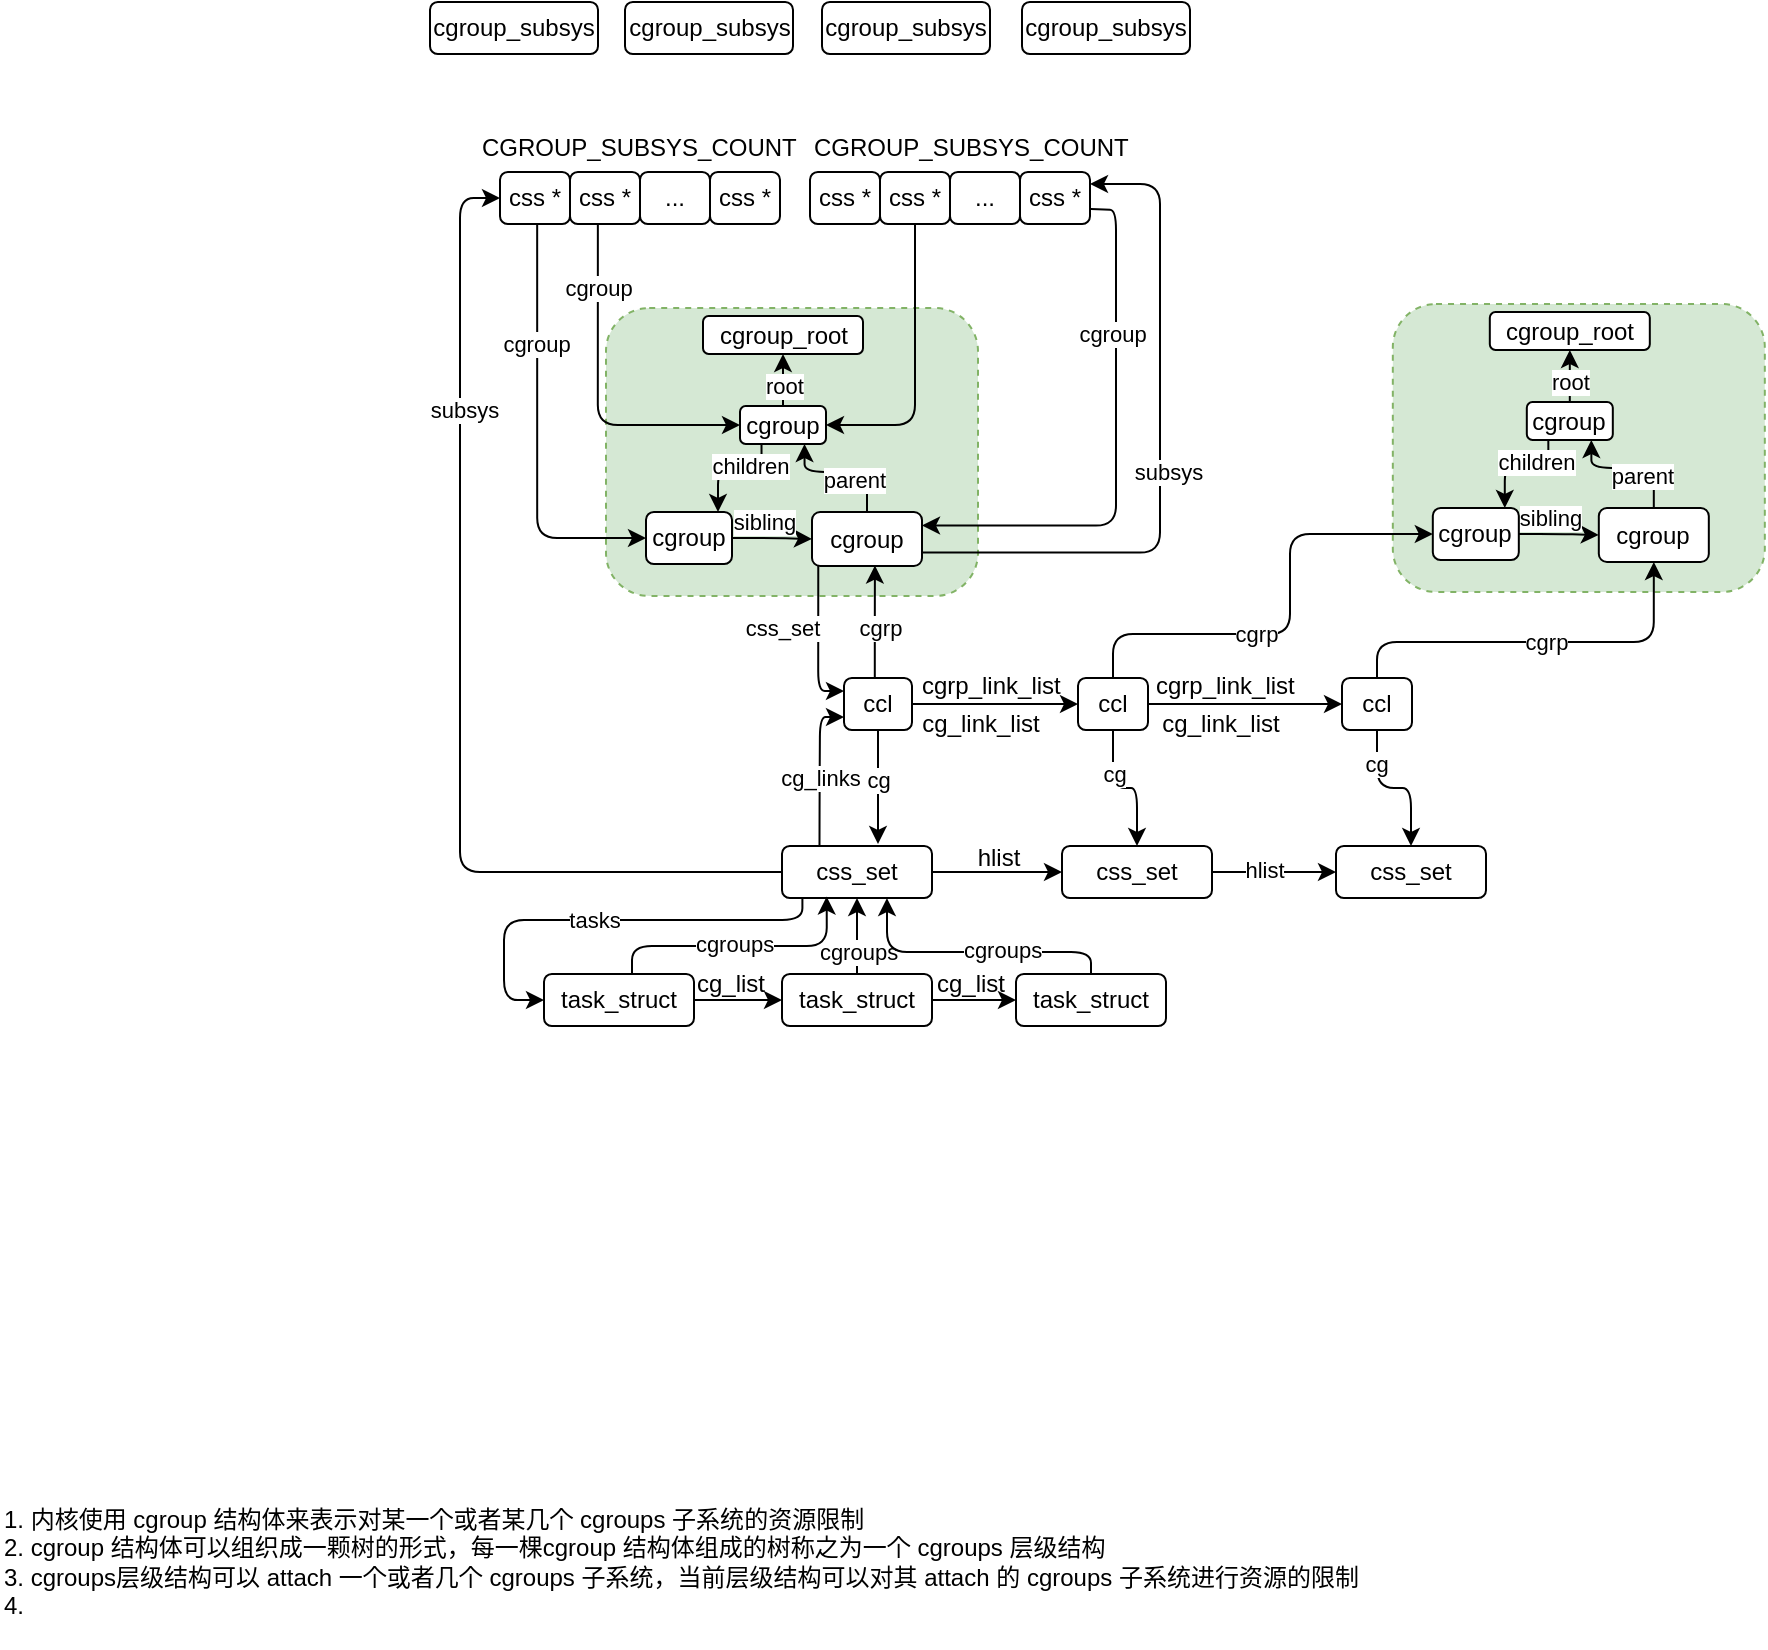 <mxfile version="22.1.18" type="github">
  <diagram name="第 1 页" id="1sTqLYYf4km9OQXEMfxo">
    <mxGraphModel dx="1434" dy="912" grid="0" gridSize="10" guides="1" tooltips="1" connect="1" arrows="1" fold="1" page="0" pageScale="1" pageWidth="827" pageHeight="1169" math="0" shadow="0">
      <root>
        <mxCell id="0" />
        <mxCell id="1" parent="0" />
        <mxCell id="Ngx6iaga4DdsrcoKr7fE-33" value="" style="rounded=1;whiteSpace=wrap;html=1;fillColor=#d5e8d4;dashed=1;strokeColor=#82b366;" vertex="1" parent="1">
          <mxGeometry x="605.41" y="-158" width="186" height="144" as="geometry" />
        </mxCell>
        <mxCell id="dMPjOtFgpPPqgFT5n9wA-119" value="" style="rounded=1;whiteSpace=wrap;html=1;fillColor=#d5e8d4;dashed=1;strokeColor=#82b366;" parent="1" vertex="1">
          <mxGeometry x="212" y="-156" width="186" height="144" as="geometry" />
        </mxCell>
        <mxCell id="dMPjOtFgpPPqgFT5n9wA-11" style="edgeStyle=orthogonalEdgeStyle;rounded=1;orthogonalLoop=1;jettySize=auto;html=1;entryX=0;entryY=0.5;entryDx=0;entryDy=0;" parent="1" source="dMPjOtFgpPPqgFT5n9wA-1" target="dMPjOtFgpPPqgFT5n9wA-2" edge="1">
          <mxGeometry relative="1" as="geometry" />
        </mxCell>
        <mxCell id="dMPjOtFgpPPqgFT5n9wA-1" value="task_struct" style="rounded=1;whiteSpace=wrap;html=1;" parent="1" vertex="1">
          <mxGeometry x="181" y="177" width="75" height="26" as="geometry" />
        </mxCell>
        <mxCell id="dMPjOtFgpPPqgFT5n9wA-5" style="edgeStyle=orthogonalEdgeStyle;rounded=1;orthogonalLoop=1;jettySize=auto;html=1;entryX=0.5;entryY=1;entryDx=0;entryDy=0;" parent="1" source="dMPjOtFgpPPqgFT5n9wA-2" target="dMPjOtFgpPPqgFT5n9wA-4" edge="1">
          <mxGeometry relative="1" as="geometry" />
        </mxCell>
        <mxCell id="dMPjOtFgpPPqgFT5n9wA-8" value="cgroups" style="edgeLabel;html=1;align=center;verticalAlign=middle;resizable=0;points=[];rounded=1;" parent="dMPjOtFgpPPqgFT5n9wA-5" vertex="1" connectable="0">
          <mxGeometry x="-0.444" relative="1" as="geometry">
            <mxPoint as="offset" />
          </mxGeometry>
        </mxCell>
        <mxCell id="dMPjOtFgpPPqgFT5n9wA-12" style="edgeStyle=orthogonalEdgeStyle;rounded=1;orthogonalLoop=1;jettySize=auto;html=1;entryX=0;entryY=0.5;entryDx=0;entryDy=0;" parent="1" source="dMPjOtFgpPPqgFT5n9wA-2" target="dMPjOtFgpPPqgFT5n9wA-3" edge="1">
          <mxGeometry relative="1" as="geometry" />
        </mxCell>
        <mxCell id="dMPjOtFgpPPqgFT5n9wA-2" value="task_struct" style="rounded=1;whiteSpace=wrap;html=1;" parent="1" vertex="1">
          <mxGeometry x="300" y="177" width="75" height="26" as="geometry" />
        </mxCell>
        <mxCell id="dMPjOtFgpPPqgFT5n9wA-3" value="task_struct" style="rounded=1;whiteSpace=wrap;html=1;" parent="1" vertex="1">
          <mxGeometry x="417" y="177" width="75" height="26" as="geometry" />
        </mxCell>
        <mxCell id="dMPjOtFgpPPqgFT5n9wA-15" style="edgeStyle=orthogonalEdgeStyle;rounded=1;orthogonalLoop=1;jettySize=auto;html=1;entryX=0;entryY=0.5;entryDx=0;entryDy=0;exitX=0.136;exitY=0.975;exitDx=0;exitDy=0;exitPerimeter=0;" parent="1" source="dMPjOtFgpPPqgFT5n9wA-4" target="dMPjOtFgpPPqgFT5n9wA-1" edge="1">
          <mxGeometry relative="1" as="geometry">
            <Array as="points">
              <mxPoint x="310" y="150" />
              <mxPoint x="161" y="150" />
              <mxPoint x="161" y="190" />
            </Array>
          </mxGeometry>
        </mxCell>
        <mxCell id="dMPjOtFgpPPqgFT5n9wA-16" value="tasks" style="edgeLabel;html=1;align=center;verticalAlign=middle;resizable=0;points=[];rounded=1;" parent="dMPjOtFgpPPqgFT5n9wA-15" vertex="1" connectable="0">
          <mxGeometry x="0.054" relative="1" as="geometry">
            <mxPoint as="offset" />
          </mxGeometry>
        </mxCell>
        <mxCell id="dMPjOtFgpPPqgFT5n9wA-130" style="edgeStyle=orthogonalEdgeStyle;rounded=1;orthogonalLoop=1;jettySize=auto;html=1;entryX=0;entryY=0.5;entryDx=0;entryDy=0;exitX=0;exitY=0.5;exitDx=0;exitDy=0;" parent="1" source="dMPjOtFgpPPqgFT5n9wA-4" target="dMPjOtFgpPPqgFT5n9wA-91" edge="1">
          <mxGeometry relative="1" as="geometry" />
        </mxCell>
        <mxCell id="dMPjOtFgpPPqgFT5n9wA-138" style="edgeStyle=orthogonalEdgeStyle;rounded=1;orthogonalLoop=1;jettySize=auto;html=1;entryX=0;entryY=0.75;entryDx=0;entryDy=0;exitX=0.25;exitY=0;exitDx=0;exitDy=0;" parent="1" source="dMPjOtFgpPPqgFT5n9wA-4" target="dMPjOtFgpPPqgFT5n9wA-135" edge="1">
          <mxGeometry relative="1" as="geometry">
            <Array as="points">
              <mxPoint x="319" y="84" />
              <mxPoint x="319" y="49" />
            </Array>
          </mxGeometry>
        </mxCell>
        <mxCell id="dMPjOtFgpPPqgFT5n9wA-140" value="cg_links" style="edgeLabel;html=1;align=center;verticalAlign=middle;resizable=0;points=[];rounded=1;" parent="dMPjOtFgpPPqgFT5n9wA-138" vertex="1" connectable="0">
          <mxGeometry x="-0.093" relative="1" as="geometry">
            <mxPoint as="offset" />
          </mxGeometry>
        </mxCell>
        <mxCell id="Ngx6iaga4DdsrcoKr7fE-14" style="edgeStyle=orthogonalEdgeStyle;rounded=1;orthogonalLoop=1;jettySize=auto;html=1;" edge="1" parent="1" source="dMPjOtFgpPPqgFT5n9wA-4" target="Ngx6iaga4DdsrcoKr7fE-12">
          <mxGeometry relative="1" as="geometry" />
        </mxCell>
        <mxCell id="dMPjOtFgpPPqgFT5n9wA-4" value="css_set" style="rounded=1;whiteSpace=wrap;html=1;" parent="1" vertex="1">
          <mxGeometry x="300" y="113" width="75" height="26" as="geometry" />
        </mxCell>
        <mxCell id="dMPjOtFgpPPqgFT5n9wA-6" style="edgeStyle=orthogonalEdgeStyle;rounded=1;orthogonalLoop=1;jettySize=auto;html=1;entryX=0.7;entryY=1.002;entryDx=0;entryDy=0;entryPerimeter=0;" parent="1" source="dMPjOtFgpPPqgFT5n9wA-3" target="dMPjOtFgpPPqgFT5n9wA-4" edge="1">
          <mxGeometry relative="1" as="geometry">
            <Array as="points">
              <mxPoint x="455" y="166" />
              <mxPoint x="353" y="166" />
            </Array>
          </mxGeometry>
        </mxCell>
        <mxCell id="dMPjOtFgpPPqgFT5n9wA-10" value="cgroups" style="edgeLabel;html=1;align=center;verticalAlign=middle;resizable=0;points=[];rounded=1;" parent="dMPjOtFgpPPqgFT5n9wA-6" vertex="1" connectable="0">
          <mxGeometry x="-0.206" y="-1" relative="1" as="geometry">
            <mxPoint as="offset" />
          </mxGeometry>
        </mxCell>
        <mxCell id="dMPjOtFgpPPqgFT5n9wA-7" style="edgeStyle=orthogonalEdgeStyle;rounded=1;orthogonalLoop=1;jettySize=auto;html=1;entryX=0.298;entryY=0.973;entryDx=0;entryDy=0;entryPerimeter=0;" parent="1" source="dMPjOtFgpPPqgFT5n9wA-1" target="dMPjOtFgpPPqgFT5n9wA-4" edge="1">
          <mxGeometry relative="1" as="geometry">
            <Array as="points">
              <mxPoint x="225" y="163" />
              <mxPoint x="322" y="163" />
            </Array>
          </mxGeometry>
        </mxCell>
        <mxCell id="dMPjOtFgpPPqgFT5n9wA-9" value="cgroups" style="edgeLabel;html=1;align=center;verticalAlign=middle;resizable=0;points=[];rounded=1;" parent="dMPjOtFgpPPqgFT5n9wA-7" vertex="1" connectable="0">
          <mxGeometry x="-0.054" y="1" relative="1" as="geometry">
            <mxPoint as="offset" />
          </mxGeometry>
        </mxCell>
        <mxCell id="dMPjOtFgpPPqgFT5n9wA-13" value="cg_list" style="text;html=1;align=center;verticalAlign=middle;resizable=0;points=[];autosize=1;strokeColor=none;fillColor=none;rounded=1;" parent="1" vertex="1">
          <mxGeometry x="248" y="169" width="52" height="26" as="geometry" />
        </mxCell>
        <mxCell id="dMPjOtFgpPPqgFT5n9wA-14" value="cg_list" style="text;html=1;align=center;verticalAlign=middle;resizable=0;points=[];autosize=1;strokeColor=none;fillColor=none;rounded=1;" parent="1" vertex="1">
          <mxGeometry x="368" y="169" width="52" height="26" as="geometry" />
        </mxCell>
        <mxCell id="Ngx6iaga4DdsrcoKr7fE-25" style="edgeStyle=orthogonalEdgeStyle;rounded=1;orthogonalLoop=1;jettySize=auto;html=1;entryX=0;entryY=0.5;entryDx=0;entryDy=0;exitX=0.531;exitY=1.02;exitDx=0;exitDy=0;exitPerimeter=0;" edge="1" parent="1" source="dMPjOtFgpPPqgFT5n9wA-91" target="dMPjOtFgpPPqgFT5n9wA-106">
          <mxGeometry relative="1" as="geometry">
            <mxPoint x="175.0" y="-198" as="sourcePoint" />
            <mxPoint x="229" y="-41.0" as="targetPoint" />
            <Array as="points">
              <mxPoint x="178" y="-41" />
            </Array>
          </mxGeometry>
        </mxCell>
        <mxCell id="Ngx6iaga4DdsrcoKr7fE-29" value="cgroup" style="edgeLabel;html=1;align=center;verticalAlign=middle;resizable=0;points=[];" vertex="1" connectable="0" parent="Ngx6iaga4DdsrcoKr7fE-25">
          <mxGeometry x="-0.673" relative="1" as="geometry">
            <mxPoint x="-1" y="25" as="offset" />
          </mxGeometry>
        </mxCell>
        <mxCell id="dMPjOtFgpPPqgFT5n9wA-91" value="css *" style="rounded=1;whiteSpace=wrap;html=1;" parent="1" vertex="1">
          <mxGeometry x="159" y="-224" width="35" height="26" as="geometry" />
        </mxCell>
        <mxCell id="Ngx6iaga4DdsrcoKr7fE-26" style="edgeStyle=orthogonalEdgeStyle;rounded=1;orthogonalLoop=1;jettySize=auto;html=1;entryX=0;entryY=0.5;entryDx=0;entryDy=0;exitX=0.398;exitY=1.007;exitDx=0;exitDy=0;exitPerimeter=0;" edge="1" parent="1" source="dMPjOtFgpPPqgFT5n9wA-92" target="dMPjOtFgpPPqgFT5n9wA-107">
          <mxGeometry relative="1" as="geometry" />
        </mxCell>
        <mxCell id="Ngx6iaga4DdsrcoKr7fE-30" value="cgroup" style="edgeLabel;html=1;align=center;verticalAlign=middle;resizable=0;points=[];" vertex="1" connectable="0" parent="Ngx6iaga4DdsrcoKr7fE-26">
          <mxGeometry x="-0.631" relative="1" as="geometry">
            <mxPoint as="offset" />
          </mxGeometry>
        </mxCell>
        <mxCell id="dMPjOtFgpPPqgFT5n9wA-92" value="css *" style="rounded=1;whiteSpace=wrap;html=1;" parent="1" vertex="1">
          <mxGeometry x="194" y="-224" width="35" height="26" as="geometry" />
        </mxCell>
        <mxCell id="dMPjOtFgpPPqgFT5n9wA-93" value="..." style="rounded=1;whiteSpace=wrap;html=1;" parent="1" vertex="1">
          <mxGeometry x="229" y="-224" width="35" height="26" as="geometry" />
        </mxCell>
        <mxCell id="dMPjOtFgpPPqgFT5n9wA-94" value="css *" style="rounded=1;whiteSpace=wrap;html=1;" parent="1" vertex="1">
          <mxGeometry x="264" y="-224" width="35" height="26" as="geometry" />
        </mxCell>
        <mxCell id="dMPjOtFgpPPqgFT5n9wA-104" style="edgeStyle=orthogonalEdgeStyle;rounded=1;orthogonalLoop=1;jettySize=auto;html=1;entryX=1;entryY=0.25;entryDx=0;entryDy=0;exitX=1;exitY=0.75;exitDx=0;exitDy=0;" parent="1" source="dMPjOtFgpPPqgFT5n9wA-97" target="dMPjOtFgpPPqgFT5n9wA-103" edge="1">
          <mxGeometry relative="1" as="geometry">
            <Array as="points">
              <mxPoint x="489" y="-34" />
              <mxPoint x="489" y="-218" />
              <mxPoint x="454" y="-218" />
            </Array>
          </mxGeometry>
        </mxCell>
        <mxCell id="dMPjOtFgpPPqgFT5n9wA-105" value="subsys" style="edgeLabel;html=1;align=center;verticalAlign=middle;resizable=0;points=[];rounded=1;" parent="dMPjOtFgpPPqgFT5n9wA-104" vertex="1" connectable="0">
          <mxGeometry x="-0.348" y="2" relative="1" as="geometry">
            <mxPoint x="12" y="-39" as="offset" />
          </mxGeometry>
        </mxCell>
        <mxCell id="dMPjOtFgpPPqgFT5n9wA-112" style="edgeStyle=orthogonalEdgeStyle;rounded=1;orthogonalLoop=1;jettySize=auto;html=1;entryX=0.75;entryY=1;entryDx=0;entryDy=0;exitX=0.5;exitY=0;exitDx=0;exitDy=0;" parent="1" source="dMPjOtFgpPPqgFT5n9wA-97" target="dMPjOtFgpPPqgFT5n9wA-107" edge="1">
          <mxGeometry relative="1" as="geometry" />
        </mxCell>
        <mxCell id="dMPjOtFgpPPqgFT5n9wA-113" value="parent" style="edgeLabel;html=1;align=center;verticalAlign=middle;resizable=0;points=[];rounded=1;" parent="dMPjOtFgpPPqgFT5n9wA-112" vertex="1" connectable="0">
          <mxGeometry x="-0.255" relative="1" as="geometry">
            <mxPoint x="-2" y="4" as="offset" />
          </mxGeometry>
        </mxCell>
        <mxCell id="dMPjOtFgpPPqgFT5n9wA-137" style="edgeStyle=orthogonalEdgeStyle;rounded=1;orthogonalLoop=1;jettySize=auto;html=1;entryX=0;entryY=0.25;entryDx=0;entryDy=0;exitX=0.057;exitY=0.986;exitDx=0;exitDy=0;exitPerimeter=0;" parent="1" source="dMPjOtFgpPPqgFT5n9wA-97" target="dMPjOtFgpPPqgFT5n9wA-135" edge="1">
          <mxGeometry relative="1" as="geometry">
            <mxPoint x="340" y="-26" as="sourcePoint" />
            <mxPoint x="341" y="28" as="targetPoint" />
            <Array as="points">
              <mxPoint x="318" y="36" />
            </Array>
          </mxGeometry>
        </mxCell>
        <mxCell id="dMPjOtFgpPPqgFT5n9wA-139" value="css_set" style="edgeLabel;html=1;align=center;verticalAlign=middle;resizable=0;points=[];rounded=1;" parent="dMPjOtFgpPPqgFT5n9wA-137" vertex="1" connectable="0">
          <mxGeometry x="0.372" y="1" relative="1" as="geometry">
            <mxPoint x="-19" y="-21" as="offset" />
          </mxGeometry>
        </mxCell>
        <mxCell id="dMPjOtFgpPPqgFT5n9wA-97" value="cgroup" style="rounded=1;whiteSpace=wrap;html=1;" parent="1" vertex="1">
          <mxGeometry x="315" y="-54" width="55" height="27" as="geometry" />
        </mxCell>
        <mxCell id="dMPjOtFgpPPqgFT5n9wA-100" value="css *" style="rounded=1;whiteSpace=wrap;html=1;" parent="1" vertex="1">
          <mxGeometry x="314" y="-224" width="35" height="26" as="geometry" />
        </mxCell>
        <mxCell id="Ngx6iaga4DdsrcoKr7fE-27" style="edgeStyle=orthogonalEdgeStyle;rounded=1;orthogonalLoop=1;jettySize=auto;html=1;entryX=1;entryY=0.5;entryDx=0;entryDy=0;exitX=0.5;exitY=1;exitDx=0;exitDy=0;" edge="1" parent="1" source="dMPjOtFgpPPqgFT5n9wA-101" target="dMPjOtFgpPPqgFT5n9wA-107">
          <mxGeometry relative="1" as="geometry" />
        </mxCell>
        <mxCell id="dMPjOtFgpPPqgFT5n9wA-101" value="css *" style="rounded=1;whiteSpace=wrap;html=1;" parent="1" vertex="1">
          <mxGeometry x="349" y="-224" width="35" height="26" as="geometry" />
        </mxCell>
        <mxCell id="dMPjOtFgpPPqgFT5n9wA-102" value="..." style="rounded=1;whiteSpace=wrap;html=1;" parent="1" vertex="1">
          <mxGeometry x="384" y="-224" width="35" height="26" as="geometry" />
        </mxCell>
        <mxCell id="Ngx6iaga4DdsrcoKr7fE-22" style="edgeStyle=orthogonalEdgeStyle;rounded=1;orthogonalLoop=1;jettySize=auto;html=1;entryX=1;entryY=0.25;entryDx=0;entryDy=0;exitX=0.997;exitY=0.71;exitDx=0;exitDy=0;exitPerimeter=0;" edge="1" parent="1" source="dMPjOtFgpPPqgFT5n9wA-103" target="dMPjOtFgpPPqgFT5n9wA-97">
          <mxGeometry relative="1" as="geometry">
            <mxPoint x="455" y="-252" as="sourcePoint" />
            <Array as="points">
              <mxPoint x="455" y="-206" />
              <mxPoint x="467" y="-205" />
              <mxPoint x="467" y="-47" />
            </Array>
          </mxGeometry>
        </mxCell>
        <mxCell id="Ngx6iaga4DdsrcoKr7fE-23" value="cgroup" style="edgeLabel;html=1;align=center;verticalAlign=middle;resizable=0;points=[];" vertex="1" connectable="0" parent="Ngx6iaga4DdsrcoKr7fE-22">
          <mxGeometry x="-0.441" y="-2" relative="1" as="geometry">
            <mxPoint as="offset" />
          </mxGeometry>
        </mxCell>
        <mxCell id="dMPjOtFgpPPqgFT5n9wA-103" value="css *" style="rounded=1;whiteSpace=wrap;html=1;" parent="1" vertex="1">
          <mxGeometry x="419" y="-224" width="35" height="26" as="geometry" />
        </mxCell>
        <mxCell id="dMPjOtFgpPPqgFT5n9wA-108" style="edgeStyle=orthogonalEdgeStyle;rounded=1;orthogonalLoop=1;jettySize=auto;html=1;exitX=1;exitY=0.5;exitDx=0;exitDy=0;" parent="1" source="dMPjOtFgpPPqgFT5n9wA-106" target="dMPjOtFgpPPqgFT5n9wA-97" edge="1">
          <mxGeometry relative="1" as="geometry" />
        </mxCell>
        <mxCell id="dMPjOtFgpPPqgFT5n9wA-109" value="sibling" style="edgeLabel;html=1;align=center;verticalAlign=middle;resizable=0;points=[];rounded=1;" parent="dMPjOtFgpPPqgFT5n9wA-108" vertex="1" connectable="0">
          <mxGeometry x="-0.335" relative="1" as="geometry">
            <mxPoint x="2" y="-8" as="offset" />
          </mxGeometry>
        </mxCell>
        <mxCell id="dMPjOtFgpPPqgFT5n9wA-106" value="cgroup" style="rounded=1;whiteSpace=wrap;html=1;" parent="1" vertex="1">
          <mxGeometry x="232" y="-54" width="43" height="26" as="geometry" />
        </mxCell>
        <mxCell id="dMPjOtFgpPPqgFT5n9wA-114" value="" style="edgeStyle=orthogonalEdgeStyle;rounded=1;orthogonalLoop=1;jettySize=auto;html=1;exitX=0.25;exitY=1;exitDx=0;exitDy=0;" parent="1" source="dMPjOtFgpPPqgFT5n9wA-107" target="dMPjOtFgpPPqgFT5n9wA-106" edge="1">
          <mxGeometry relative="1" as="geometry">
            <Array as="points">
              <mxPoint x="290" y="-75" />
              <mxPoint x="268" y="-75" />
            </Array>
          </mxGeometry>
        </mxCell>
        <mxCell id="dMPjOtFgpPPqgFT5n9wA-115" value="children" style="edgeLabel;html=1;align=center;verticalAlign=middle;resizable=0;points=[];rounded=1;" parent="dMPjOtFgpPPqgFT5n9wA-114" vertex="1" connectable="0">
          <mxGeometry x="-0.3" y="-2" relative="1" as="geometry">
            <mxPoint as="offset" />
          </mxGeometry>
        </mxCell>
        <mxCell id="dMPjOtFgpPPqgFT5n9wA-117" style="edgeStyle=orthogonalEdgeStyle;rounded=1;orthogonalLoop=1;jettySize=auto;html=1;entryX=0.5;entryY=1;entryDx=0;entryDy=0;" parent="1" source="dMPjOtFgpPPqgFT5n9wA-107" target="dMPjOtFgpPPqgFT5n9wA-116" edge="1">
          <mxGeometry relative="1" as="geometry" />
        </mxCell>
        <mxCell id="dMPjOtFgpPPqgFT5n9wA-118" value="root" style="edgeLabel;html=1;align=center;verticalAlign=middle;resizable=0;points=[];rounded=1;" parent="dMPjOtFgpPPqgFT5n9wA-117" vertex="1" connectable="0">
          <mxGeometry x="-0.399" y="-3" relative="1" as="geometry">
            <mxPoint x="-3" y="6" as="offset" />
          </mxGeometry>
        </mxCell>
        <mxCell id="dMPjOtFgpPPqgFT5n9wA-107" value="cgroup" style="rounded=1;whiteSpace=wrap;html=1;" parent="1" vertex="1">
          <mxGeometry x="279" y="-107" width="43" height="19" as="geometry" />
        </mxCell>
        <mxCell id="dMPjOtFgpPPqgFT5n9wA-116" value="cgroup_root" style="rounded=1;whiteSpace=wrap;html=1;" parent="1" vertex="1">
          <mxGeometry x="260.5" y="-152" width="80" height="19" as="geometry" />
        </mxCell>
        <mxCell id="dMPjOtFgpPPqgFT5n9wA-131" value="subsys" style="edgeLabel;html=1;align=center;verticalAlign=middle;resizable=0;points=[];rounded=1;" parent="1" vertex="1" connectable="0">
          <mxGeometry x="267.502" y="-159.003" as="geometry">
            <mxPoint x="-127" y="54" as="offset" />
          </mxGeometry>
        </mxCell>
        <mxCell id="dMPjOtFgpPPqgFT5n9wA-143" style="edgeStyle=orthogonalEdgeStyle;rounded=1;orthogonalLoop=1;jettySize=auto;html=1;entryX=0;entryY=0.5;entryDx=0;entryDy=0;" parent="1" source="dMPjOtFgpPPqgFT5n9wA-135" target="dMPjOtFgpPPqgFT5n9wA-141" edge="1">
          <mxGeometry relative="1" as="geometry" />
        </mxCell>
        <mxCell id="Ngx6iaga4DdsrcoKr7fE-2" style="edgeStyle=orthogonalEdgeStyle;rounded=1;orthogonalLoop=1;jettySize=auto;html=1;entryX=0.572;entryY=0.991;entryDx=0;entryDy=0;entryPerimeter=0;exitX=0.453;exitY=-0.015;exitDx=0;exitDy=0;exitPerimeter=0;" edge="1" parent="1" source="dMPjOtFgpPPqgFT5n9wA-135" target="dMPjOtFgpPPqgFT5n9wA-97">
          <mxGeometry relative="1" as="geometry" />
        </mxCell>
        <mxCell id="Ngx6iaga4DdsrcoKr7fE-3" value="cgrp" style="edgeLabel;html=1;align=center;verticalAlign=middle;resizable=0;points=[];" vertex="1" connectable="0" parent="Ngx6iaga4DdsrcoKr7fE-2">
          <mxGeometry x="-0.107" relative="1" as="geometry">
            <mxPoint x="2" as="offset" />
          </mxGeometry>
        </mxCell>
        <mxCell id="dMPjOtFgpPPqgFT5n9wA-135" value="ccl" style="rounded=1;whiteSpace=wrap;html=1;" parent="1" vertex="1">
          <mxGeometry x="331" y="29" width="34" height="26" as="geometry" />
        </mxCell>
        <mxCell id="dMPjOtFgpPPqgFT5n9wA-144" style="edgeStyle=orthogonalEdgeStyle;rounded=1;orthogonalLoop=1;jettySize=auto;html=1;entryX=0;entryY=0.5;entryDx=0;entryDy=0;" parent="1" source="dMPjOtFgpPPqgFT5n9wA-141" target="dMPjOtFgpPPqgFT5n9wA-142" edge="1">
          <mxGeometry relative="1" as="geometry" />
        </mxCell>
        <mxCell id="Ngx6iaga4DdsrcoKr7fE-31" style="edgeStyle=orthogonalEdgeStyle;rounded=1;orthogonalLoop=1;jettySize=auto;html=1;" edge="1" parent="1" source="dMPjOtFgpPPqgFT5n9wA-141" target="Ngx6iaga4DdsrcoKr7fE-12">
          <mxGeometry relative="1" as="geometry" />
        </mxCell>
        <mxCell id="Ngx6iaga4DdsrcoKr7fE-53" value="cg" style="edgeLabel;html=1;align=center;verticalAlign=middle;resizable=0;points=[];" vertex="1" connectable="0" parent="Ngx6iaga4DdsrcoKr7fE-31">
          <mxGeometry x="-0.37" relative="1" as="geometry">
            <mxPoint as="offset" />
          </mxGeometry>
        </mxCell>
        <mxCell id="Ngx6iaga4DdsrcoKr7fE-49" style="edgeStyle=orthogonalEdgeStyle;rounded=1;orthogonalLoop=1;jettySize=auto;html=1;entryX=0;entryY=0.5;entryDx=0;entryDy=0;" edge="1" parent="1" source="dMPjOtFgpPPqgFT5n9wA-141" target="Ngx6iaga4DdsrcoKr7fE-41">
          <mxGeometry relative="1" as="geometry">
            <Array as="points">
              <mxPoint x="465" y="7" />
              <mxPoint x="554" y="7" />
              <mxPoint x="554" y="-43" />
            </Array>
          </mxGeometry>
        </mxCell>
        <mxCell id="Ngx6iaga4DdsrcoKr7fE-51" value="cgrp" style="edgeLabel;html=1;align=center;verticalAlign=middle;resizable=0;points=[];" vertex="1" connectable="0" parent="Ngx6iaga4DdsrcoKr7fE-49">
          <mxGeometry x="-0.2" relative="1" as="geometry">
            <mxPoint as="offset" />
          </mxGeometry>
        </mxCell>
        <mxCell id="dMPjOtFgpPPqgFT5n9wA-141" value="ccl" style="rounded=1;whiteSpace=wrap;html=1;" parent="1" vertex="1">
          <mxGeometry x="448" y="29" width="35" height="26" as="geometry" />
        </mxCell>
        <mxCell id="Ngx6iaga4DdsrcoKr7fE-32" style="edgeStyle=orthogonalEdgeStyle;rounded=1;orthogonalLoop=1;jettySize=auto;html=1;entryX=0.5;entryY=0;entryDx=0;entryDy=0;" edge="1" parent="1" source="dMPjOtFgpPPqgFT5n9wA-142" target="Ngx6iaga4DdsrcoKr7fE-13">
          <mxGeometry relative="1" as="geometry" />
        </mxCell>
        <mxCell id="Ngx6iaga4DdsrcoKr7fE-54" value="cg" style="edgeLabel;html=1;align=center;verticalAlign=middle;resizable=0;points=[];" vertex="1" connectable="0" parent="Ngx6iaga4DdsrcoKr7fE-32">
          <mxGeometry x="-0.55" y="-1" relative="1" as="geometry">
            <mxPoint as="offset" />
          </mxGeometry>
        </mxCell>
        <mxCell id="Ngx6iaga4DdsrcoKr7fE-50" style="edgeStyle=orthogonalEdgeStyle;rounded=1;orthogonalLoop=1;jettySize=auto;html=1;entryX=0.5;entryY=1;entryDx=0;entryDy=0;" edge="1" parent="1" source="dMPjOtFgpPPqgFT5n9wA-142" target="Ngx6iaga4DdsrcoKr7fE-38">
          <mxGeometry relative="1" as="geometry">
            <Array as="points">
              <mxPoint x="597" y="11" />
              <mxPoint x="736" y="11" />
            </Array>
          </mxGeometry>
        </mxCell>
        <mxCell id="Ngx6iaga4DdsrcoKr7fE-52" value="cgrp" style="edgeLabel;html=1;align=center;verticalAlign=middle;resizable=0;points=[];" vertex="1" connectable="0" parent="Ngx6iaga4DdsrcoKr7fE-50">
          <mxGeometry x="0.045" relative="1" as="geometry">
            <mxPoint as="offset" />
          </mxGeometry>
        </mxCell>
        <mxCell id="dMPjOtFgpPPqgFT5n9wA-142" value="ccl" style="rounded=1;whiteSpace=wrap;html=1;" parent="1" vertex="1">
          <mxGeometry x="580" y="29" width="35" height="26" as="geometry" />
        </mxCell>
        <mxCell id="dMPjOtFgpPPqgFT5n9wA-145" value="cg_link_list" style="text;html=1;align=center;verticalAlign=middle;resizable=0;points=[];autosize=1;strokeColor=none;fillColor=none;rounded=1;" parent="1" vertex="1">
          <mxGeometry x="360" y="39" width="77" height="26" as="geometry" />
        </mxCell>
        <mxCell id="dMPjOtFgpPPqgFT5n9wA-146" value="cg_link_list" style="text;html=1;align=center;verticalAlign=middle;resizable=0;points=[];autosize=1;strokeColor=none;fillColor=none;rounded=1;" parent="1" vertex="1">
          <mxGeometry x="480" y="39" width="77" height="26" as="geometry" />
        </mxCell>
        <mxCell id="dMPjOtFgpPPqgFT5n9wA-147" value="cgrp_link_list" style="text;whiteSpace=wrap;rounded=1;" parent="1" vertex="1">
          <mxGeometry x="368" y="19" width="72" height="24" as="geometry" />
        </mxCell>
        <mxCell id="dMPjOtFgpPPqgFT5n9wA-148" value="cgrp_link_list" style="text;whiteSpace=wrap;rounded=1;" parent="1" vertex="1">
          <mxGeometry x="485" y="19" width="74" height="24" as="geometry" />
        </mxCell>
        <mxCell id="dMPjOtFgpPPqgFT5n9wA-149" value="cgroup_subsys" style="rounded=1;whiteSpace=wrap;html=1;" parent="1" vertex="1">
          <mxGeometry x="124" y="-309" width="84" height="26" as="geometry" />
        </mxCell>
        <mxCell id="dMPjOtFgpPPqgFT5n9wA-150" value="cgroup_subsys" style="rounded=1;whiteSpace=wrap;html=1;" parent="1" vertex="1">
          <mxGeometry x="320" y="-309" width="84" height="26" as="geometry" />
        </mxCell>
        <mxCell id="dMPjOtFgpPPqgFT5n9wA-153" value="cgroup_subsys" style="rounded=1;whiteSpace=wrap;html=1;" parent="1" vertex="1">
          <mxGeometry x="221.5" y="-309" width="84" height="26" as="geometry" />
        </mxCell>
        <mxCell id="Ngx6iaga4DdsrcoKr7fE-1" style="edgeStyle=orthogonalEdgeStyle;rounded=1;orthogonalLoop=1;jettySize=auto;html=1;" edge="1" parent="1" source="dMPjOtFgpPPqgFT5n9wA-135">
          <mxGeometry relative="1" as="geometry">
            <mxPoint x="348" y="112" as="targetPoint" />
          </mxGeometry>
        </mxCell>
        <mxCell id="Ngx6iaga4DdsrcoKr7fE-4" value="cg" style="edgeLabel;html=1;align=center;verticalAlign=middle;resizable=0;points=[];" vertex="1" connectable="0" parent="Ngx6iaga4DdsrcoKr7fE-1">
          <mxGeometry x="-0.148" relative="1" as="geometry">
            <mxPoint as="offset" />
          </mxGeometry>
        </mxCell>
        <mxCell id="Ngx6iaga4DdsrcoKr7fE-16" style="edgeStyle=orthogonalEdgeStyle;rounded=1;orthogonalLoop=1;jettySize=auto;html=1;entryX=0;entryY=0.5;entryDx=0;entryDy=0;" edge="1" parent="1" source="Ngx6iaga4DdsrcoKr7fE-12" target="Ngx6iaga4DdsrcoKr7fE-13">
          <mxGeometry relative="1" as="geometry" />
        </mxCell>
        <mxCell id="Ngx6iaga4DdsrcoKr7fE-17" value="hlist" style="edgeLabel;html=1;align=center;verticalAlign=middle;resizable=0;points=[];" vertex="1" connectable="0" parent="Ngx6iaga4DdsrcoKr7fE-16">
          <mxGeometry x="-0.155" y="1" relative="1" as="geometry">
            <mxPoint as="offset" />
          </mxGeometry>
        </mxCell>
        <mxCell id="Ngx6iaga4DdsrcoKr7fE-12" value="css_set" style="rounded=1;whiteSpace=wrap;html=1;" vertex="1" parent="1">
          <mxGeometry x="440" y="113" width="75" height="26" as="geometry" />
        </mxCell>
        <mxCell id="Ngx6iaga4DdsrcoKr7fE-13" value="css_set" style="rounded=1;whiteSpace=wrap;html=1;" vertex="1" parent="1">
          <mxGeometry x="577" y="113" width="75" height="26" as="geometry" />
        </mxCell>
        <mxCell id="Ngx6iaga4DdsrcoKr7fE-15" value="hlist" style="text;html=1;align=center;verticalAlign=middle;resizable=0;points=[];autosize=1;strokeColor=none;fillColor=none;" vertex="1" parent="1">
          <mxGeometry x="388" y="106" width="39" height="26" as="geometry" />
        </mxCell>
        <mxCell id="Ngx6iaga4DdsrcoKr7fE-18" value="CGROUP_SUBSYS_COUNT" style="text;whiteSpace=wrap;" vertex="1" parent="1">
          <mxGeometry x="148" y="-250" width="152.5" height="26" as="geometry" />
        </mxCell>
        <mxCell id="Ngx6iaga4DdsrcoKr7fE-20" value="CGROUP_SUBSYS_COUNT" style="text;whiteSpace=wrap;" vertex="1" parent="1">
          <mxGeometry x="314" y="-250" width="152.5" height="26" as="geometry" />
        </mxCell>
        <mxCell id="Ngx6iaga4DdsrcoKr7fE-24" value="cgroup_subsys" style="rounded=1;whiteSpace=wrap;html=1;" vertex="1" parent="1">
          <mxGeometry x="420" y="-309" width="84" height="26" as="geometry" />
        </mxCell>
        <mxCell id="Ngx6iaga4DdsrcoKr7fE-36" style="edgeStyle=orthogonalEdgeStyle;rounded=1;orthogonalLoop=1;jettySize=auto;html=1;entryX=0.75;entryY=1;entryDx=0;entryDy=0;exitX=0.5;exitY=0;exitDx=0;exitDy=0;" edge="1" parent="1" source="Ngx6iaga4DdsrcoKr7fE-38" target="Ngx6iaga4DdsrcoKr7fE-46">
          <mxGeometry relative="1" as="geometry" />
        </mxCell>
        <mxCell id="Ngx6iaga4DdsrcoKr7fE-37" value="parent" style="edgeLabel;html=1;align=center;verticalAlign=middle;resizable=0;points=[];rounded=1;" vertex="1" connectable="0" parent="Ngx6iaga4DdsrcoKr7fE-36">
          <mxGeometry x="-0.255" relative="1" as="geometry">
            <mxPoint x="-2" y="4" as="offset" />
          </mxGeometry>
        </mxCell>
        <mxCell id="Ngx6iaga4DdsrcoKr7fE-38" value="cgroup" style="rounded=1;whiteSpace=wrap;html=1;" vertex="1" parent="1">
          <mxGeometry x="708.41" y="-56" width="55" height="27" as="geometry" />
        </mxCell>
        <mxCell id="Ngx6iaga4DdsrcoKr7fE-39" style="edgeStyle=orthogonalEdgeStyle;rounded=1;orthogonalLoop=1;jettySize=auto;html=1;exitX=1;exitY=0.5;exitDx=0;exitDy=0;" edge="1" parent="1" source="Ngx6iaga4DdsrcoKr7fE-41" target="Ngx6iaga4DdsrcoKr7fE-38">
          <mxGeometry relative="1" as="geometry" />
        </mxCell>
        <mxCell id="Ngx6iaga4DdsrcoKr7fE-40" value="sibling" style="edgeLabel;html=1;align=center;verticalAlign=middle;resizable=0;points=[];rounded=1;" vertex="1" connectable="0" parent="Ngx6iaga4DdsrcoKr7fE-39">
          <mxGeometry x="-0.335" relative="1" as="geometry">
            <mxPoint x="2" y="-8" as="offset" />
          </mxGeometry>
        </mxCell>
        <mxCell id="Ngx6iaga4DdsrcoKr7fE-41" value="cgroup" style="rounded=1;whiteSpace=wrap;html=1;" vertex="1" parent="1">
          <mxGeometry x="625.41" y="-56" width="43" height="26" as="geometry" />
        </mxCell>
        <mxCell id="Ngx6iaga4DdsrcoKr7fE-42" value="" style="edgeStyle=orthogonalEdgeStyle;rounded=1;orthogonalLoop=1;jettySize=auto;html=1;exitX=0.25;exitY=1;exitDx=0;exitDy=0;" edge="1" parent="1" source="Ngx6iaga4DdsrcoKr7fE-46" target="Ngx6iaga4DdsrcoKr7fE-41">
          <mxGeometry relative="1" as="geometry">
            <Array as="points">
              <mxPoint x="683.41" y="-77" />
              <mxPoint x="661.41" y="-77" />
            </Array>
          </mxGeometry>
        </mxCell>
        <mxCell id="Ngx6iaga4DdsrcoKr7fE-43" value="children" style="edgeLabel;html=1;align=center;verticalAlign=middle;resizable=0;points=[];rounded=1;" vertex="1" connectable="0" parent="Ngx6iaga4DdsrcoKr7fE-42">
          <mxGeometry x="-0.3" y="-2" relative="1" as="geometry">
            <mxPoint as="offset" />
          </mxGeometry>
        </mxCell>
        <mxCell id="Ngx6iaga4DdsrcoKr7fE-44" style="edgeStyle=orthogonalEdgeStyle;rounded=1;orthogonalLoop=1;jettySize=auto;html=1;entryX=0.5;entryY=1;entryDx=0;entryDy=0;" edge="1" parent="1" source="Ngx6iaga4DdsrcoKr7fE-46" target="Ngx6iaga4DdsrcoKr7fE-47">
          <mxGeometry relative="1" as="geometry" />
        </mxCell>
        <mxCell id="Ngx6iaga4DdsrcoKr7fE-45" value="root" style="edgeLabel;html=1;align=center;verticalAlign=middle;resizable=0;points=[];rounded=1;" vertex="1" connectable="0" parent="Ngx6iaga4DdsrcoKr7fE-44">
          <mxGeometry x="-0.399" y="-3" relative="1" as="geometry">
            <mxPoint x="-3" y="6" as="offset" />
          </mxGeometry>
        </mxCell>
        <mxCell id="Ngx6iaga4DdsrcoKr7fE-46" value="cgroup" style="rounded=1;whiteSpace=wrap;html=1;" vertex="1" parent="1">
          <mxGeometry x="672.41" y="-109" width="43" height="19" as="geometry" />
        </mxCell>
        <mxCell id="Ngx6iaga4DdsrcoKr7fE-47" value="cgroup_root" style="rounded=1;whiteSpace=wrap;html=1;" vertex="1" parent="1">
          <mxGeometry x="653.91" y="-154" width="80" height="19" as="geometry" />
        </mxCell>
        <mxCell id="Ngx6iaga4DdsrcoKr7fE-55" value="1. 内核使用 cgroup 结构体来表示对某一个或者某几个 cgroups 子系统的资源限制&lt;br&gt;2. cgroup 结构体可以组织成一颗树的形式，每一棵cgroup 结构体组成的树称之为一个 cgroups 层级结构&lt;br&gt;3. cgroups层级结构可以 attach 一个或者几个 cgroups 子系统，当前层级结构可以对其 attach 的 cgroups 子系统进行资源的限制&lt;br&gt;4." style="text;html=1;strokeColor=none;fillColor=none;align=left;verticalAlign=middle;whiteSpace=wrap;rounded=0;" vertex="1" parent="1">
          <mxGeometry x="-91" y="428" width="723" height="86" as="geometry" />
        </mxCell>
      </root>
    </mxGraphModel>
  </diagram>
</mxfile>
